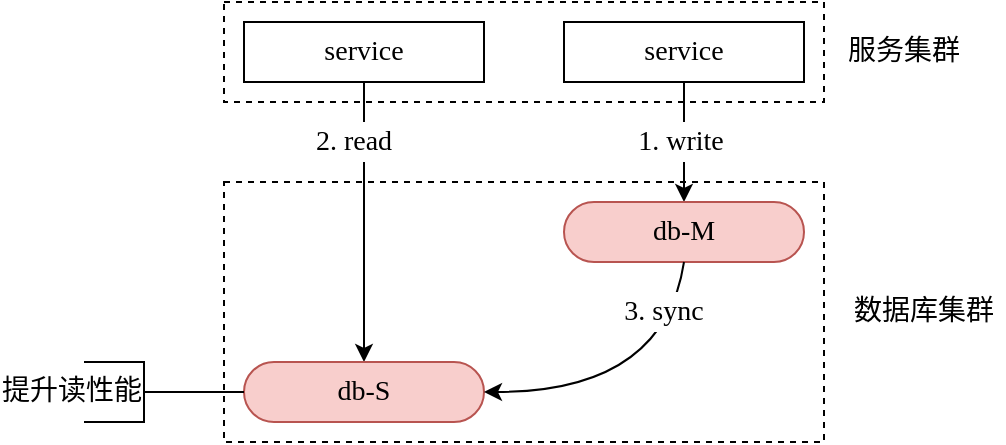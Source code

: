 <mxfile version="12.9.9" type="device" pages="8"><diagram id="0YYzyL1u7fvJB_mR0KGd" name="主从不一致"><mxGraphModel dx="1072" dy="792" grid="1" gridSize="10" guides="1" tooltips="1" connect="1" arrows="1" fold="1" page="1" pageScale="1" pageWidth="827" pageHeight="1169" math="0" shadow="0"><root><mxCell id="0"/><mxCell id="1" parent="0"/><mxCell id="XyxI7fq48euOlHaIN4je-6" value="" style="rounded=0;whiteSpace=wrap;html=1;fontSize=14;dashed=1;fontFamily=Verdana;" vertex="1" parent="1"><mxGeometry x="190" y="300" width="300" height="130" as="geometry"/></mxCell><mxCell id="XyxI7fq48euOlHaIN4je-5" value="" style="rounded=0;whiteSpace=wrap;html=1;fontSize=14;dashed=1;fontFamily=Verdana;" vertex="1" parent="1"><mxGeometry x="190" y="210" width="300" height="50" as="geometry"/></mxCell><mxCell id="XyxI7fq48euOlHaIN4je-8" style="edgeStyle=orthogonalEdgeStyle;rounded=0;orthogonalLoop=1;jettySize=auto;html=1;exitX=0.5;exitY=1;exitDx=0;exitDy=0;entryX=0.5;entryY=0;entryDx=0;entryDy=0;fontSize=14;fontFamily=Verdana;" edge="1" parent="1" source="XyxI7fq48euOlHaIN4je-1" target="XyxI7fq48euOlHaIN4je-3"><mxGeometry relative="1" as="geometry"/></mxCell><mxCell id="XyxI7fq48euOlHaIN4je-1" value="service" style="rounded=0;whiteSpace=wrap;html=1;fontSize=14;fontFamily=Verdana;" vertex="1" parent="1"><mxGeometry x="200" y="220" width="120" height="30" as="geometry"/></mxCell><mxCell id="XyxI7fq48euOlHaIN4je-7" style="edgeStyle=orthogonalEdgeStyle;rounded=0;orthogonalLoop=1;jettySize=auto;html=1;exitX=0.5;exitY=1;exitDx=0;exitDy=0;entryX=0.5;entryY=0;entryDx=0;entryDy=0;fontSize=14;fontFamily=Verdana;" edge="1" parent="1" source="XyxI7fq48euOlHaIN4je-2" target="XyxI7fq48euOlHaIN4je-4"><mxGeometry relative="1" as="geometry"/></mxCell><mxCell id="XyxI7fq48euOlHaIN4je-2" value="service" style="rounded=0;whiteSpace=wrap;html=1;fontSize=14;fontFamily=Verdana;" vertex="1" parent="1"><mxGeometry x="360" y="220" width="120" height="30" as="geometry"/></mxCell><mxCell id="XyxI7fq48euOlHaIN4je-3" value="db-S" style="rounded=1;whiteSpace=wrap;html=1;fontSize=14;arcSize=50;fontFamily=Verdana;fillColor=#f8cecc;strokeColor=#b85450;" vertex="1" parent="1"><mxGeometry x="200" y="390" width="120" height="30" as="geometry"/></mxCell><mxCell id="XyxI7fq48euOlHaIN4je-4" value="db-M" style="rounded=1;whiteSpace=wrap;html=1;fontSize=14;arcSize=50;fontFamily=Verdana;fillColor=#f8cecc;strokeColor=#b85450;" vertex="1" parent="1"><mxGeometry x="360" y="310" width="120" height="30" as="geometry"/></mxCell><mxCell id="XyxI7fq48euOlHaIN4je-11" value="" style="curved=1;endArrow=classic;html=1;fontSize=14;exitX=0.5;exitY=1;exitDx=0;exitDy=0;entryX=1;entryY=0.5;entryDx=0;entryDy=0;fontFamily=Verdana;" edge="1" parent="1" source="XyxI7fq48euOlHaIN4je-4" target="XyxI7fq48euOlHaIN4je-3"><mxGeometry width="50" height="50" relative="1" as="geometry"><mxPoint x="390" y="430" as="sourcePoint"/><mxPoint x="440" y="380" as="targetPoint"/><Array as="points"><mxPoint x="410" y="405"/></Array></mxGeometry></mxCell><mxCell id="XyxI7fq48euOlHaIN4je-12" value="1. write" style="text;html=1;strokeColor=none;fillColor=#ffffff;align=center;verticalAlign=middle;whiteSpace=wrap;rounded=0;dashed=1;fontSize=14;fontFamily=Verdana;" vertex="1" parent="1"><mxGeometry x="388" y="270" width="61" height="20" as="geometry"/></mxCell><mxCell id="XyxI7fq48euOlHaIN4je-14" value="2. read" style="text;html=1;strokeColor=none;fillColor=#ffffff;align=center;verticalAlign=middle;whiteSpace=wrap;rounded=0;dashed=1;fontSize=14;fontFamily=Verdana;" vertex="1" parent="1"><mxGeometry x="224" y="270" width="62" height="20" as="geometry"/></mxCell><mxCell id="XyxI7fq48euOlHaIN4je-16" value="3. sync" style="text;html=1;strokeColor=none;fillColor=#ffffff;align=center;verticalAlign=middle;whiteSpace=wrap;rounded=0;dashed=1;fontSize=14;fontFamily=Verdana;" vertex="1" parent="1"><mxGeometry x="380" y="355" width="60" height="20" as="geometry"/></mxCell><mxCell id="XyxI7fq48euOlHaIN4je-17" value="服务集群" style="text;html=1;strokeColor=none;fillColor=none;align=center;verticalAlign=middle;whiteSpace=wrap;rounded=0;dashed=1;fontFamily=Verdana;fontSize=14;" vertex="1" parent="1"><mxGeometry x="500" y="225" width="60" height="20" as="geometry"/></mxCell><mxCell id="XyxI7fq48euOlHaIN4je-18" value="数据库集群" style="text;html=1;strokeColor=none;fillColor=none;align=center;verticalAlign=middle;whiteSpace=wrap;rounded=0;dashed=1;fontFamily=Verdana;fontSize=14;" vertex="1" parent="1"><mxGeometry x="500" y="355" width="80" height="20" as="geometry"/></mxCell><mxCell id="XyxI7fq48euOlHaIN4je-19" value="提升读性能" style="strokeWidth=1;html=1;shape=mxgraph.flowchart.annotation_1;align=right;pointerEvents=1;fillColor=#ffffff;fontFamily=Verdana;fontSize=14;direction=west;" vertex="1" parent="1"><mxGeometry x="120" y="390" width="30" height="30" as="geometry"/></mxCell><mxCell id="XyxI7fq48euOlHaIN4je-20" value="" style="endArrow=none;html=1;fontFamily=Verdana;fontSize=14;exitX=0;exitY=0.5;exitDx=0;exitDy=0;exitPerimeter=0;entryX=0;entryY=0.5;entryDx=0;entryDy=0;" edge="1" parent="1" source="XyxI7fq48euOlHaIN4je-19" target="XyxI7fq48euOlHaIN4je-3"><mxGeometry width="50" height="50" relative="1" as="geometry"><mxPoint x="390" y="430" as="sourcePoint"/><mxPoint x="440" y="380" as="targetPoint"/></mxGeometry></mxCell></root></mxGraphModel></diagram><diagram id="EHzxbjYSnqCvM6cvkjEw" name="强制读主"><mxGraphModel dx="1072" dy="792" grid="1" gridSize="10" guides="1" tooltips="1" connect="1" arrows="1" fold="1" page="1" pageScale="1" pageWidth="827" pageHeight="1169" math="0" shadow="0"><root><mxCell id="YabGDzL_5Eb00XxXFw0o-0"/><mxCell id="YabGDzL_5Eb00XxXFw0o-1" parent="YabGDzL_5Eb00XxXFw0o-0"/><mxCell id="Fe2q0COwjW3-TBjDt2u8-0" value="" style="rounded=0;whiteSpace=wrap;html=1;fontSize=14;dashed=1;fontFamily=Verdana;" vertex="1" parent="YabGDzL_5Eb00XxXFw0o-1"><mxGeometry x="190" y="300" width="300" height="130" as="geometry"/></mxCell><mxCell id="Fe2q0COwjW3-TBjDt2u8-1" value="" style="rounded=0;whiteSpace=wrap;html=1;fontSize=14;dashed=1;fontFamily=Verdana;" vertex="1" parent="YabGDzL_5Eb00XxXFw0o-1"><mxGeometry x="190" y="210" width="300" height="50" as="geometry"/></mxCell><mxCell id="Fe2q0COwjW3-TBjDt2u8-2" style="edgeStyle=orthogonalEdgeStyle;rounded=0;orthogonalLoop=1;jettySize=auto;html=1;exitX=0.5;exitY=1;exitDx=0;exitDy=0;entryX=0.5;entryY=0;entryDx=0;entryDy=0;fontSize=14;fontFamily=Verdana;curved=1;" edge="1" parent="YabGDzL_5Eb00XxXFw0o-1" source="Fe2q0COwjW3-TBjDt2u8-3" target="Fe2q0COwjW3-TBjDt2u8-7"><mxGeometry relative="1" as="geometry"/></mxCell><mxCell id="Fe2q0COwjW3-TBjDt2u8-3" value="service" style="rounded=0;whiteSpace=wrap;html=1;fontSize=14;fontFamily=Verdana;" vertex="1" parent="YabGDzL_5Eb00XxXFw0o-1"><mxGeometry x="200" y="220" width="120" height="30" as="geometry"/></mxCell><mxCell id="Fe2q0COwjW3-TBjDt2u8-4" style="edgeStyle=orthogonalEdgeStyle;rounded=0;orthogonalLoop=1;jettySize=auto;html=1;exitX=0.5;exitY=1;exitDx=0;exitDy=0;entryX=0.5;entryY=0;entryDx=0;entryDy=0;fontSize=14;fontFamily=Verdana;" edge="1" parent="YabGDzL_5Eb00XxXFw0o-1" source="Fe2q0COwjW3-TBjDt2u8-5" target="Fe2q0COwjW3-TBjDt2u8-7"><mxGeometry relative="1" as="geometry"/></mxCell><mxCell id="Fe2q0COwjW3-TBjDt2u8-5" value="service" style="rounded=0;whiteSpace=wrap;html=1;fontSize=14;fontFamily=Verdana;" vertex="1" parent="YabGDzL_5Eb00XxXFw0o-1"><mxGeometry x="360" y="220" width="120" height="30" as="geometry"/></mxCell><mxCell id="Fe2q0COwjW3-TBjDt2u8-6" value="cache" style="rounded=1;whiteSpace=wrap;html=1;fontSize=14;arcSize=50;fontFamily=Verdana;fillColor=#1ba1e2;strokeColor=#006EAF;fontColor=#000000;" vertex="1" parent="YabGDzL_5Eb00XxXFw0o-1"><mxGeometry x="200" y="390" width="120" height="30" as="geometry"/></mxCell><mxCell id="Fe2q0COwjW3-TBjDt2u8-7" value="db-M" style="rounded=1;whiteSpace=wrap;html=1;fontSize=14;arcSize=50;fontFamily=Verdana;fillColor=#f8cecc;strokeColor=#b85450;" vertex="1" parent="YabGDzL_5Eb00XxXFw0o-1"><mxGeometry x="360" y="310" width="120" height="30" as="geometry"/></mxCell><mxCell id="Fe2q0COwjW3-TBjDt2u8-9" value="w" style="text;html=1;strokeColor=none;fillColor=#ffffff;align=center;verticalAlign=middle;whiteSpace=wrap;rounded=0;dashed=1;fontSize=14;fontFamily=Verdana;" vertex="1" parent="YabGDzL_5Eb00XxXFw0o-1"><mxGeometry x="416" y="270" width="10" height="20" as="geometry"/></mxCell><mxCell id="Fe2q0COwjW3-TBjDt2u8-10" value="r" style="text;html=1;strokeColor=none;fillColor=#ffffff;align=center;verticalAlign=middle;whiteSpace=wrap;rounded=0;dashed=1;fontSize=14;fontFamily=Verdana;" vertex="1" parent="YabGDzL_5Eb00XxXFw0o-1"><mxGeometry x="306" y="270" width="10" height="20" as="geometry"/></mxCell><mxCell id="Fe2q0COwjW3-TBjDt2u8-12" value="服务集群" style="text;html=1;strokeColor=none;fillColor=none;align=center;verticalAlign=middle;whiteSpace=wrap;rounded=0;dashed=1;fontFamily=Verdana;fontSize=14;" vertex="1" parent="YabGDzL_5Eb00XxXFw0o-1"><mxGeometry x="500" y="225" width="60" height="20" as="geometry"/></mxCell><mxCell id="Fe2q0COwjW3-TBjDt2u8-13" value="高可用主库" style="text;html=1;strokeColor=none;fillColor=none;align=center;verticalAlign=middle;whiteSpace=wrap;rounded=0;dashed=1;fontFamily=Verdana;fontSize=14;" vertex="1" parent="YabGDzL_5Eb00XxXFw0o-1"><mxGeometry x="500" y="315" width="80" height="20" as="geometry"/></mxCell><mxCell id="Fe2q0COwjW3-TBjDt2u8-14" value="提升读性能" style="strokeWidth=1;html=1;shape=mxgraph.flowchart.annotation_1;align=right;pointerEvents=1;fillColor=#ffffff;fontFamily=Verdana;fontSize=14;direction=west;" vertex="1" parent="YabGDzL_5Eb00XxXFw0o-1"><mxGeometry x="120" y="390" width="30" height="30" as="geometry"/></mxCell><mxCell id="Fe2q0COwjW3-TBjDt2u8-15" value="" style="endArrow=none;html=1;fontFamily=Verdana;fontSize=14;exitX=0;exitY=0.5;exitDx=0;exitDy=0;exitPerimeter=0;entryX=0;entryY=0.5;entryDx=0;entryDy=0;" edge="1" parent="YabGDzL_5Eb00XxXFw0o-1" source="Fe2q0COwjW3-TBjDt2u8-14" target="Fe2q0COwjW3-TBjDt2u8-6"><mxGeometry width="50" height="50" relative="1" as="geometry"><mxPoint x="390" y="430" as="sourcePoint"/><mxPoint x="440" y="380" as="targetPoint"/></mxGeometry></mxCell></root></mxGraphModel></diagram><diagram id="Q0uJPi-BP82E3F_ofkXc" name="选择性读主（写操作过程）"><mxGraphModel dx="1072" dy="792" grid="1" gridSize="10" guides="1" tooltips="1" connect="1" arrows="1" fold="1" page="1" pageScale="1" pageWidth="827" pageHeight="1169" math="0" shadow="0"><root><mxCell id="WCojrxKRFRZNaXkySXb9-0"/><mxCell id="WCojrxKRFRZNaXkySXb9-1" parent="WCojrxKRFRZNaXkySXb9-0"/><mxCell id="zNiO9FzewtALBxw1nx8k-0" value="" style="rounded=0;whiteSpace=wrap;html=1;fontSize=14;dashed=1;fontFamily=Verdana;" vertex="1" parent="WCojrxKRFRZNaXkySXb9-1"><mxGeometry x="190" y="300" width="300" height="130" as="geometry"/></mxCell><mxCell id="zNiO9FzewtALBxw1nx8k-1" value="" style="rounded=0;whiteSpace=wrap;html=1;fontSize=14;dashed=1;fontFamily=Verdana;" vertex="1" parent="WCojrxKRFRZNaXkySXb9-1"><mxGeometry x="190" y="210" width="300" height="50" as="geometry"/></mxCell><mxCell id="zNiO9FzewtALBxw1nx8k-3" value="service" style="rounded=0;whiteSpace=wrap;html=1;fontSize=14;fontFamily=Verdana;" vertex="1" parent="WCojrxKRFRZNaXkySXb9-1"><mxGeometry x="200" y="220" width="120" height="30" as="geometry"/></mxCell><mxCell id="zNiO9FzewtALBxw1nx8k-4" style="edgeStyle=orthogonalEdgeStyle;rounded=0;orthogonalLoop=1;jettySize=auto;html=1;exitX=0.5;exitY=1;exitDx=0;exitDy=0;entryX=0.5;entryY=0;entryDx=0;entryDy=0;fontSize=14;fontFamily=Verdana;" edge="1" parent="WCojrxKRFRZNaXkySXb9-1" source="zNiO9FzewtALBxw1nx8k-5" target="zNiO9FzewtALBxw1nx8k-7"><mxGeometry relative="1" as="geometry"/></mxCell><mxCell id="aIK9pjOEL9M3aZL5iSm1-1" style="edgeStyle=orthogonalEdgeStyle;curved=1;rounded=0;orthogonalLoop=1;jettySize=auto;html=1;exitX=1;exitY=0.5;exitDx=0;exitDy=0;fontFamily=Verdana;fontSize=14;fontColor=#000000;" edge="1" parent="WCojrxKRFRZNaXkySXb9-1" source="zNiO9FzewtALBxw1nx8k-5" target="aIK9pjOEL9M3aZL5iSm1-0"><mxGeometry relative="1" as="geometry"/></mxCell><mxCell id="zNiO9FzewtALBxw1nx8k-5" value="service" style="rounded=0;whiteSpace=wrap;html=1;fontSize=14;fontFamily=Verdana;" vertex="1" parent="WCojrxKRFRZNaXkySXb9-1"><mxGeometry x="360" y="220" width="120" height="30" as="geometry"/></mxCell><mxCell id="zNiO9FzewtALBxw1nx8k-6" value="db-S" style="rounded=1;whiteSpace=wrap;html=1;fontSize=14;arcSize=50;fontFamily=Verdana;fillColor=#f8cecc;strokeColor=#b85450;" vertex="1" parent="WCojrxKRFRZNaXkySXb9-1"><mxGeometry x="200" y="390" width="120" height="30" as="geometry"/></mxCell><mxCell id="zNiO9FzewtALBxw1nx8k-7" value="db-M" style="rounded=1;whiteSpace=wrap;html=1;fontSize=14;arcSize=50;fontFamily=Verdana;fillColor=#f8cecc;strokeColor=#b85450;" vertex="1" parent="WCojrxKRFRZNaXkySXb9-1"><mxGeometry x="360" y="310" width="120" height="30" as="geometry"/></mxCell><mxCell id="zNiO9FzewtALBxw1nx8k-8" value="" style="curved=1;endArrow=classic;html=1;fontSize=14;exitX=0.5;exitY=1;exitDx=0;exitDy=0;entryX=1;entryY=0.5;entryDx=0;entryDy=0;fontFamily=Verdana;" edge="1" parent="WCojrxKRFRZNaXkySXb9-1" source="zNiO9FzewtALBxw1nx8k-7" target="zNiO9FzewtALBxw1nx8k-6"><mxGeometry width="50" height="50" relative="1" as="geometry"><mxPoint x="390" y="430" as="sourcePoint"/><mxPoint x="440" y="380" as="targetPoint"/><Array as="points"><mxPoint x="410" y="405"/></Array></mxGeometry></mxCell><mxCell id="zNiO9FzewtALBxw1nx8k-9" value="1. write" style="text;html=1;strokeColor=none;fillColor=#ffffff;align=center;verticalAlign=middle;whiteSpace=wrap;rounded=0;dashed=1;fontSize=14;fontFamily=Verdana;" vertex="1" parent="WCojrxKRFRZNaXkySXb9-1"><mxGeometry x="388" y="270" width="61" height="20" as="geometry"/></mxCell><mxCell id="zNiO9FzewtALBxw1nx8k-11" value="sync" style="text;html=1;strokeColor=none;fillColor=#ffffff;align=center;verticalAlign=middle;whiteSpace=wrap;rounded=0;dashed=1;fontSize=14;fontFamily=Verdana;" vertex="1" parent="WCojrxKRFRZNaXkySXb9-1"><mxGeometry x="380" y="355" width="60" height="20" as="geometry"/></mxCell><mxCell id="zNiO9FzewtALBxw1nx8k-12" value="服务集群" style="text;html=1;strokeColor=none;fillColor=none;align=center;verticalAlign=middle;whiteSpace=wrap;rounded=0;dashed=1;fontFamily=Verdana;fontSize=14;" vertex="1" parent="WCojrxKRFRZNaXkySXb9-1"><mxGeometry x="310" y="180" width="60" height="20" as="geometry"/></mxCell><mxCell id="zNiO9FzewtALBxw1nx8k-13" value="数据库集群" style="text;html=1;strokeColor=none;fillColor=none;align=center;verticalAlign=middle;whiteSpace=wrap;rounded=0;dashed=1;fontFamily=Verdana;fontSize=14;" vertex="1" parent="WCojrxKRFRZNaXkySXb9-1"><mxGeometry x="300" y="440" width="80" height="20" as="geometry"/></mxCell><mxCell id="zNiO9FzewtALBxw1nx8k-14" value="提升读性能" style="strokeWidth=1;html=1;shape=mxgraph.flowchart.annotation_1;align=right;pointerEvents=1;fillColor=#ffffff;fontFamily=Verdana;fontSize=14;direction=west;" vertex="1" parent="WCojrxKRFRZNaXkySXb9-1"><mxGeometry x="120" y="390" width="30" height="30" as="geometry"/></mxCell><mxCell id="zNiO9FzewtALBxw1nx8k-15" value="" style="endArrow=none;html=1;fontFamily=Verdana;fontSize=14;exitX=0;exitY=0.5;exitDx=0;exitDy=0;exitPerimeter=0;entryX=0;entryY=0.5;entryDx=0;entryDy=0;" edge="1" parent="WCojrxKRFRZNaXkySXb9-1" source="zNiO9FzewtALBxw1nx8k-14" target="zNiO9FzewtALBxw1nx8k-6"><mxGeometry width="50" height="50" relative="1" as="geometry"><mxPoint x="390" y="430" as="sourcePoint"/><mxPoint x="440" y="380" as="targetPoint"/></mxGeometry></mxCell><mxCell id="aIK9pjOEL9M3aZL5iSm1-0" value="cache" style="rounded=1;whiteSpace=wrap;html=1;fontSize=14;arcSize=50;fontFamily=Verdana;fillColor=#1ba1e2;strokeColor=#006EAF;fontColor=#000000;" vertex="1" parent="WCojrxKRFRZNaXkySXb9-1"><mxGeometry x="600" y="220" width="120" height="30" as="geometry"/></mxCell><mxCell id="aIK9pjOEL9M3aZL5iSm1-2" value="2. set key" style="text;html=1;strokeColor=none;fillColor=#ffffff;align=center;verticalAlign=middle;whiteSpace=wrap;rounded=0;dashed=1;fontSize=14;fontFamily=Verdana;" vertex="1" parent="WCojrxKRFRZNaXkySXb9-1"><mxGeometry x="497" y="223" width="81" height="20" as="geometry"/></mxCell></root></mxGraphModel></diagram><diagram id="TG0P3tpbNKILTslKBDwP" name="选择性读主（读操作过程）"><mxGraphModel dx="1072" dy="792" grid="1" gridSize="10" guides="1" tooltips="1" connect="1" arrows="1" fold="1" page="1" pageScale="1" pageWidth="827" pageHeight="1169" math="0" shadow="0"><root><mxCell id="dudSvvtydZn5vZu8SBD0-0"/><mxCell id="dudSvvtydZn5vZu8SBD0-1" parent="dudSvvtydZn5vZu8SBD0-0"/><mxCell id="dChe9MbfyWdwVtaOrc_0-0" value="" style="rounded=0;whiteSpace=wrap;html=1;fontSize=14;dashed=1;fontFamily=Verdana;" vertex="1" parent="dudSvvtydZn5vZu8SBD0-1"><mxGeometry x="190" y="300" width="300" height="130" as="geometry"/></mxCell><mxCell id="dChe9MbfyWdwVtaOrc_0-1" value="" style="rounded=0;whiteSpace=wrap;html=1;fontSize=14;dashed=1;fontFamily=Verdana;" vertex="1" parent="dudSvvtydZn5vZu8SBD0-1"><mxGeometry x="190" y="210" width="300" height="50" as="geometry"/></mxCell><mxCell id="dChe9MbfyWdwVtaOrc_0-2" style="edgeStyle=orthogonalEdgeStyle;rounded=0;orthogonalLoop=1;jettySize=auto;html=1;exitX=0.5;exitY=1;exitDx=0;exitDy=0;entryX=0.5;entryY=0;entryDx=0;entryDy=0;fontSize=14;fontFamily=Verdana;curved=1;" edge="1" parent="dudSvvtydZn5vZu8SBD0-1" source="dChe9MbfyWdwVtaOrc_0-3" target="dChe9MbfyWdwVtaOrc_0-7"><mxGeometry relative="1" as="geometry"/></mxCell><mxCell id="m3aFK4nTMnHTQqGbDXeC-0" style="edgeStyle=orthogonalEdgeStyle;curved=1;rounded=0;orthogonalLoop=1;jettySize=auto;html=1;exitX=0.5;exitY=1;exitDx=0;exitDy=0;entryX=0.5;entryY=0;entryDx=0;entryDy=0;fontFamily=Verdana;fontSize=14;fontColor=#000000;" edge="1" parent="dudSvvtydZn5vZu8SBD0-1" source="dChe9MbfyWdwVtaOrc_0-3" target="dChe9MbfyWdwVtaOrc_0-6"><mxGeometry relative="1" as="geometry"/></mxCell><mxCell id="dChe9MbfyWdwVtaOrc_0-3" value="service" style="rounded=0;whiteSpace=wrap;html=1;fontSize=14;fontFamily=Verdana;" vertex="1" parent="dudSvvtydZn5vZu8SBD0-1"><mxGeometry x="200" y="220" width="120" height="30" as="geometry"/></mxCell><mxCell id="cR__3trgRHc1vl-irchy-2" style="edgeStyle=orthogonalEdgeStyle;curved=1;rounded=0;orthogonalLoop=1;jettySize=auto;html=1;exitX=1;exitY=0.5;exitDx=0;exitDy=0;entryX=0;entryY=0.5;entryDx=0;entryDy=0;fontFamily=Verdana;fontSize=14;fontColor=#000000;" edge="1" parent="dudSvvtydZn5vZu8SBD0-1" source="dChe9MbfyWdwVtaOrc_0-5" target="cR__3trgRHc1vl-irchy-0"><mxGeometry relative="1" as="geometry"/></mxCell><mxCell id="dChe9MbfyWdwVtaOrc_0-5" value="service" style="rounded=0;whiteSpace=wrap;html=1;fontSize=14;fontFamily=Verdana;" vertex="1" parent="dudSvvtydZn5vZu8SBD0-1"><mxGeometry x="360" y="220" width="120" height="30" as="geometry"/></mxCell><mxCell id="dChe9MbfyWdwVtaOrc_0-6" value="db-S" style="rounded=1;whiteSpace=wrap;html=1;fontSize=14;arcSize=50;fontFamily=Verdana;fillColor=#f8cecc;strokeColor=#b85450;" vertex="1" parent="dudSvvtydZn5vZu8SBD0-1"><mxGeometry x="200" y="390" width="120" height="30" as="geometry"/></mxCell><mxCell id="dChe9MbfyWdwVtaOrc_0-7" value="db-M" style="rounded=1;whiteSpace=wrap;html=1;fontSize=14;arcSize=50;fontFamily=Verdana;fillColor=#f8cecc;strokeColor=#b85450;" vertex="1" parent="dudSvvtydZn5vZu8SBD0-1"><mxGeometry x="360" y="310" width="120" height="30" as="geometry"/></mxCell><mxCell id="dChe9MbfyWdwVtaOrc_0-9" value="2. r？" style="text;html=1;strokeColor=none;fillColor=#ffffff;align=center;verticalAlign=middle;whiteSpace=wrap;rounded=0;dashed=1;fontSize=14;fontFamily=Verdana;" vertex="1" parent="dudSvvtydZn5vZu8SBD0-1"><mxGeometry x="306" y="270" width="44" height="20" as="geometry"/></mxCell><mxCell id="dChe9MbfyWdwVtaOrc_0-10" value="服务集群" style="text;html=1;strokeColor=none;fillColor=none;align=center;verticalAlign=middle;whiteSpace=wrap;rounded=0;dashed=1;fontFamily=Verdana;fontSize=14;" vertex="1" parent="dudSvvtydZn5vZu8SBD0-1"><mxGeometry x="310" y="180" width="60" height="20" as="geometry"/></mxCell><mxCell id="dChe9MbfyWdwVtaOrc_0-11" value="数据库集群" style="text;html=1;strokeColor=none;fillColor=none;align=center;verticalAlign=middle;whiteSpace=wrap;rounded=0;dashed=1;fontFamily=Verdana;fontSize=14;" vertex="1" parent="dudSvvtydZn5vZu8SBD0-1"><mxGeometry x="300" y="440" width="80" height="20" as="geometry"/></mxCell><mxCell id="dChe9MbfyWdwVtaOrc_0-12" value="提升读性能" style="strokeWidth=1;html=1;shape=mxgraph.flowchart.annotation_1;align=right;pointerEvents=1;fillColor=#ffffff;fontFamily=Verdana;fontSize=14;direction=west;" vertex="1" parent="dudSvvtydZn5vZu8SBD0-1"><mxGeometry x="120" y="390" width="30" height="30" as="geometry"/></mxCell><mxCell id="dChe9MbfyWdwVtaOrc_0-13" value="" style="endArrow=none;html=1;fontFamily=Verdana;fontSize=14;exitX=0;exitY=0.5;exitDx=0;exitDy=0;exitPerimeter=0;entryX=0;entryY=0.5;entryDx=0;entryDy=0;" edge="1" parent="dudSvvtydZn5vZu8SBD0-1" source="dChe9MbfyWdwVtaOrc_0-12" target="dChe9MbfyWdwVtaOrc_0-6"><mxGeometry width="50" height="50" relative="1" as="geometry"><mxPoint x="390" y="430" as="sourcePoint"/><mxPoint x="440" y="380" as="targetPoint"/></mxGeometry></mxCell><mxCell id="cR__3trgRHc1vl-irchy-0" value="cache" style="rounded=1;whiteSpace=wrap;html=1;fontSize=14;arcSize=50;fontFamily=Verdana;fillColor=#1ba1e2;strokeColor=#006EAF;fontColor=#000000;" vertex="1" parent="dudSvvtydZn5vZu8SBD0-1"><mxGeometry x="600" y="220" width="120" height="30" as="geometry"/></mxCell><mxCell id="cR__3trgRHc1vl-irchy-1" value="1. get key" style="text;html=1;strokeColor=none;fillColor=#ffffff;align=center;verticalAlign=middle;whiteSpace=wrap;rounded=0;dashed=1;fontSize=14;fontFamily=Verdana;" vertex="1" parent="dudSvvtydZn5vZu8SBD0-1"><mxGeometry x="497" y="223" width="81" height="20" as="geometry"/></mxCell><mxCell id="LMYYxhI-bKznJuXgYdP0-0" value="2. r？" style="text;html=1;strokeColor=none;fillColor=#ffffff;align=center;verticalAlign=middle;whiteSpace=wrap;rounded=0;dashed=1;fontSize=14;fontFamily=Verdana;" vertex="1" parent="dudSvvtydZn5vZu8SBD0-1"><mxGeometry x="238" y="320" width="44" height="20" as="geometry"/></mxCell></root></mxGraphModel></diagram><diagram id="haeRHO-KQZVLb6vGhxul" name="主主不一致"><mxGraphModel dx="1072" dy="792" grid="1" gridSize="10" guides="1" tooltips="1" connect="1" arrows="1" fold="1" page="1" pageScale="1" pageWidth="827" pageHeight="1169" math="0" shadow="0"><root><mxCell id="3Evmmnfkw2ZBXv7kW_Nz-0"/><mxCell id="3Evmmnfkw2ZBXv7kW_Nz-1" parent="3Evmmnfkw2ZBXv7kW_Nz-0"/><mxCell id="3Evmmnfkw2ZBXv7kW_Nz-4" style="edgeStyle=orthogonalEdgeStyle;rounded=0;orthogonalLoop=1;jettySize=auto;html=1;exitX=1;exitY=0.5;exitDx=0;exitDy=0;entryX=0;entryY=0.5;entryDx=0;entryDy=0;fontFamily=Verdana;fontSize=14;fontColor=#000000;" edge="1" parent="3Evmmnfkw2ZBXv7kW_Nz-1"><mxGeometry relative="1" as="geometry"><mxPoint x="290" y="307" as="sourcePoint"/><mxPoint x="420" y="307" as="targetPoint"/></mxGeometry></mxCell><mxCell id="3Evmmnfkw2ZBXv7kW_Nz-2" value="Mysql-M" style="rounded=0;whiteSpace=wrap;html=1;strokeWidth=1;fillColor=#ffffff;fontFamily=Verdana;fontSize=14;fontColor=#000000;align=center;" vertex="1" parent="3Evmmnfkw2ZBXv7kW_Nz-1"><mxGeometry x="170" y="300" width="120" height="30" as="geometry"/></mxCell><mxCell id="3Evmmnfkw2ZBXv7kW_Nz-5" style="edgeStyle=orthogonalEdgeStyle;rounded=0;orthogonalLoop=1;jettySize=auto;html=1;exitX=0;exitY=0.5;exitDx=0;exitDy=0;entryX=1;entryY=0.5;entryDx=0;entryDy=0;fontFamily=Verdana;fontSize=14;fontColor=#000000;" edge="1" parent="3Evmmnfkw2ZBXv7kW_Nz-1"><mxGeometry relative="1" as="geometry"><mxPoint x="420" y="324" as="sourcePoint"/><mxPoint x="290" y="324" as="targetPoint"/></mxGeometry></mxCell><mxCell id="3Evmmnfkw2ZBXv7kW_Nz-3" value="Mysql-M" style="rounded=0;whiteSpace=wrap;html=1;strokeWidth=1;fillColor=#ffffff;fontFamily=Verdana;fontSize=14;fontColor=#000000;align=center;" vertex="1" parent="3Evmmnfkw2ZBXv7kW_Nz-1"><mxGeometry x="420" y="300" width="120" height="30" as="geometry"/></mxCell><mxCell id="3Evmmnfkw2ZBXv7kW_Nz-6" value="" style="endArrow=classic;html=1;fontFamily=Verdana;fontSize=14;fontColor=#000000;entryX=0.5;entryY=0;entryDx=0;entryDy=0;" edge="1" parent="3Evmmnfkw2ZBXv7kW_Nz-1" target="3Evmmnfkw2ZBXv7kW_Nz-2"><mxGeometry width="50" height="50" relative="1" as="geometry"><mxPoint x="230" y="250" as="sourcePoint"/><mxPoint x="440" y="380" as="targetPoint"/></mxGeometry></mxCell><mxCell id="3Evmmnfkw2ZBXv7kW_Nz-8" value="" style="endArrow=classic;html=1;fontFamily=Verdana;fontSize=14;fontColor=#000000;entryX=0.5;entryY=0;entryDx=0;entryDy=0;" edge="1" parent="3Evmmnfkw2ZBXv7kW_Nz-1" target="3Evmmnfkw2ZBXv7kW_Nz-3"><mxGeometry width="50" height="50" relative="1" as="geometry"><mxPoint x="480" y="250" as="sourcePoint"/><mxPoint x="440" y="380" as="targetPoint"/></mxGeometry></mxCell><mxCell id="3Evmmnfkw2ZBXv7kW_Nz-9" value="insert" style="text;html=1;strokeColor=none;fillColor=none;align=center;verticalAlign=middle;whiteSpace=wrap;rounded=0;fontFamily=Verdana;fontSize=14;fontColor=#000000;" vertex="1" parent="3Evmmnfkw2ZBXv7kW_Nz-1"><mxGeometry x="240" y="270" width="40" height="20" as="geometry"/></mxCell><mxCell id="3Evmmnfkw2ZBXv7kW_Nz-10" value="insert" style="text;html=1;strokeColor=none;fillColor=none;align=center;verticalAlign=middle;whiteSpace=wrap;rounded=0;fontFamily=Verdana;fontSize=14;fontColor=#000000;" vertex="1" parent="3Evmmnfkw2ZBXv7kW_Nz-1"><mxGeometry x="490" y="270" width="40" height="20" as="geometry"/></mxCell><mxCell id="3Evmmnfkw2ZBXv7kW_Nz-11" value="1&lt;br&gt;2&lt;br&gt;3&lt;br&gt;4" style="text;html=1;strokeColor=none;fillColor=none;align=center;verticalAlign=middle;whiteSpace=wrap;rounded=0;fontFamily=Verdana;fontSize=14;fontColor=#000000;" vertex="1" parent="3Evmmnfkw2ZBXv7kW_Nz-1"><mxGeometry x="210" y="340" width="40" height="60" as="geometry"/></mxCell><mxCell id="3Evmmnfkw2ZBXv7kW_Nz-12" value="1&lt;br&gt;2&lt;br&gt;3&lt;br&gt;&amp;nbsp; &amp;nbsp; &amp;nbsp; &amp;nbsp; &amp;nbsp; &amp;nbsp; 4" style="text;html=1;strokeColor=none;fillColor=none;align=center;verticalAlign=middle;whiteSpace=wrap;rounded=0;fontFamily=Verdana;fontSize=14;fontColor=#000000;" vertex="1" parent="3Evmmnfkw2ZBXv7kW_Nz-1"><mxGeometry x="445" y="340" width="70" height="60" as="geometry"/></mxCell><mxCell id="3Evmmnfkw2ZBXv7kW_Nz-13" value="4" style="text;html=1;strokeColor=none;fillColor=none;align=center;verticalAlign=middle;whiteSpace=wrap;rounded=0;fontFamily=Verdana;fontSize=14;fontColor=#000000;" vertex="1" parent="3Evmmnfkw2ZBXv7kW_Nz-1"><mxGeometry x="340" y="280" width="40" height="20" as="geometry"/></mxCell><mxCell id="3Evmmnfkw2ZBXv7kW_Nz-14" value="4" style="text;html=1;strokeColor=none;fillColor=none;align=center;verticalAlign=middle;whiteSpace=wrap;rounded=0;fontFamily=Verdana;fontSize=14;fontColor=#000000;" vertex="1" parent="3Evmmnfkw2ZBXv7kW_Nz-1"><mxGeometry x="340" y="330" width="40" height="20" as="geometry"/></mxCell></root></mxGraphModel></diagram><diagram id="z8JP4OhpQoU2Cx8N_ykK" name="数据库层面解决，不同初始值，相同递增步长"><mxGraphModel dx="1072" dy="792" grid="1" gridSize="10" guides="1" tooltips="1" connect="1" arrows="1" fold="1" page="1" pageScale="1" pageWidth="827" pageHeight="1169" math="0" shadow="0"><root><mxCell id="7milzfhBNe--japkBo0m-0"/><mxCell id="7milzfhBNe--japkBo0m-1" parent="7milzfhBNe--japkBo0m-0"/><mxCell id="aB1Q5dELcAcDrimKcgdY-0" style="edgeStyle=orthogonalEdgeStyle;rounded=0;orthogonalLoop=1;jettySize=auto;html=1;exitX=1;exitY=0.5;exitDx=0;exitDy=0;entryX=0;entryY=0.5;entryDx=0;entryDy=0;fontFamily=Verdana;fontSize=14;fontColor=#000000;" edge="1" parent="7milzfhBNe--japkBo0m-1"><mxGeometry relative="1" as="geometry"><mxPoint x="120" y="307" as="sourcePoint"/><mxPoint x="250" y="307" as="targetPoint"/></mxGeometry></mxCell><mxCell id="aB1Q5dELcAcDrimKcgdY-1" value="Mysql-M" style="rounded=0;whiteSpace=wrap;html=1;strokeWidth=1;fillColor=#ffffff;fontFamily=Verdana;fontSize=14;fontColor=#000000;align=center;" vertex="1" parent="7milzfhBNe--japkBo0m-1"><mxGeometry y="300" width="120" height="30" as="geometry"/></mxCell><mxCell id="aB1Q5dELcAcDrimKcgdY-2" style="edgeStyle=orthogonalEdgeStyle;rounded=0;orthogonalLoop=1;jettySize=auto;html=1;exitX=0;exitY=0.5;exitDx=0;exitDy=0;entryX=1;entryY=0.5;entryDx=0;entryDy=0;fontFamily=Verdana;fontSize=14;fontColor=#000000;" edge="1" parent="7milzfhBNe--japkBo0m-1"><mxGeometry relative="1" as="geometry"><mxPoint x="250" y="324" as="sourcePoint"/><mxPoint x="120" y="324" as="targetPoint"/></mxGeometry></mxCell><mxCell id="aB1Q5dELcAcDrimKcgdY-3" value="Mysql-M" style="rounded=0;whiteSpace=wrap;html=1;strokeWidth=1;fillColor=#ffffff;fontFamily=Verdana;fontSize=14;fontColor=#000000;align=center;" vertex="1" parent="7milzfhBNe--japkBo0m-1"><mxGeometry x="250" y="300" width="120" height="30" as="geometry"/></mxCell><mxCell id="aB1Q5dELcAcDrimKcgdY-4" value="" style="endArrow=classic;html=1;fontFamily=Verdana;fontSize=14;fontColor=#000000;entryX=0.5;entryY=0;entryDx=0;entryDy=0;" edge="1" parent="7milzfhBNe--japkBo0m-1" target="aB1Q5dELcAcDrimKcgdY-1"><mxGeometry width="50" height="50" relative="1" as="geometry"><mxPoint x="60" y="250" as="sourcePoint"/><mxPoint x="270" y="380" as="targetPoint"/></mxGeometry></mxCell><mxCell id="aB1Q5dELcAcDrimKcgdY-5" value="" style="endArrow=classic;html=1;fontFamily=Verdana;fontSize=14;fontColor=#000000;entryX=0.5;entryY=0;entryDx=0;entryDy=0;" edge="1" parent="7milzfhBNe--japkBo0m-1" target="aB1Q5dELcAcDrimKcgdY-3"><mxGeometry width="50" height="50" relative="1" as="geometry"><mxPoint x="310" y="250" as="sourcePoint"/><mxPoint x="270" y="380" as="targetPoint"/></mxGeometry></mxCell><mxCell id="aB1Q5dELcAcDrimKcgdY-6" value="insert" style="text;html=1;strokeColor=none;fillColor=none;align=center;verticalAlign=middle;whiteSpace=wrap;rounded=0;fontFamily=Verdana;fontSize=14;fontColor=#000000;" vertex="1" parent="7milzfhBNe--japkBo0m-1"><mxGeometry x="70" y="270" width="40" height="20" as="geometry"/></mxCell><mxCell id="aB1Q5dELcAcDrimKcgdY-7" value="insert" style="text;html=1;strokeColor=none;fillColor=none;align=center;verticalAlign=middle;whiteSpace=wrap;rounded=0;fontFamily=Verdana;fontSize=14;fontColor=#000000;" vertex="1" parent="7milzfhBNe--japkBo0m-1"><mxGeometry x="320" y="270" width="40" height="20" as="geometry"/></mxCell><mxCell id="aB1Q5dELcAcDrimKcgdY-8" value="1&lt;br&gt;3&lt;br&gt;5&lt;br&gt;7" style="text;html=1;strokeColor=none;fillColor=none;align=center;verticalAlign=middle;whiteSpace=wrap;rounded=0;fontFamily=Verdana;fontSize=14;fontColor=#000000;" vertex="1" parent="7milzfhBNe--japkBo0m-1"><mxGeometry x="40" y="340" width="40" height="60" as="geometry"/></mxCell><mxCell id="aB1Q5dELcAcDrimKcgdY-9" value="2&lt;br&gt;4&lt;br&gt;6&lt;br&gt;&amp;nbsp; &amp;nbsp; &amp;nbsp; &amp;nbsp; &amp;nbsp; &amp;nbsp; 8" style="text;html=1;strokeColor=none;fillColor=none;align=center;verticalAlign=middle;whiteSpace=wrap;rounded=0;fontFamily=Verdana;fontSize=14;fontColor=#000000;" vertex="1" parent="7milzfhBNe--japkBo0m-1"><mxGeometry x="275" y="340" width="70" height="60" as="geometry"/></mxCell><mxCell id="aB1Q5dELcAcDrimKcgdY-10" value="7" style="text;html=1;strokeColor=none;fillColor=none;align=center;verticalAlign=middle;whiteSpace=wrap;rounded=0;fontFamily=Verdana;fontSize=14;fontColor=#000000;" vertex="1" parent="7milzfhBNe--japkBo0m-1"><mxGeometry x="170" y="280" width="40" height="20" as="geometry"/></mxCell><mxCell id="aB1Q5dELcAcDrimKcgdY-11" value="8" style="text;html=1;strokeColor=none;fillColor=none;align=center;verticalAlign=middle;whiteSpace=wrap;rounded=0;fontFamily=Verdana;fontSize=14;fontColor=#000000;" vertex="1" parent="7milzfhBNe--japkBo0m-1"><mxGeometry x="170" y="330" width="40" height="20" as="geometry"/></mxCell><mxCell id="aB1Q5dELcAcDrimKcgdY-24" style="edgeStyle=orthogonalEdgeStyle;rounded=0;orthogonalLoop=1;jettySize=auto;html=1;exitX=1;exitY=0.5;exitDx=0;exitDy=0;entryX=0;entryY=0.5;entryDx=0;entryDy=0;fontFamily=Verdana;fontSize=14;fontColor=#000000;" edge="1" parent="7milzfhBNe--japkBo0m-1"><mxGeometry relative="1" as="geometry"><mxPoint x="577" y="307" as="sourcePoint"/><mxPoint x="707" y="307" as="targetPoint"/></mxGeometry></mxCell><mxCell id="aB1Q5dELcAcDrimKcgdY-25" value="Mysql-M" style="rounded=0;whiteSpace=wrap;html=1;strokeWidth=1;fillColor=#ffffff;fontFamily=Verdana;fontSize=14;fontColor=#000000;align=center;" vertex="1" parent="7milzfhBNe--japkBo0m-1"><mxGeometry x="457" y="300" width="120" height="30" as="geometry"/></mxCell><mxCell id="aB1Q5dELcAcDrimKcgdY-26" style="edgeStyle=orthogonalEdgeStyle;rounded=0;orthogonalLoop=1;jettySize=auto;html=1;exitX=0;exitY=0.5;exitDx=0;exitDy=0;entryX=1;entryY=0.5;entryDx=0;entryDy=0;fontFamily=Verdana;fontSize=14;fontColor=#000000;" edge="1" parent="7milzfhBNe--japkBo0m-1"><mxGeometry relative="1" as="geometry"><mxPoint x="707" y="324" as="sourcePoint"/><mxPoint x="577" y="324" as="targetPoint"/></mxGeometry></mxCell><mxCell id="aB1Q5dELcAcDrimKcgdY-27" value="Mysql-M" style="rounded=0;whiteSpace=wrap;html=1;strokeWidth=1;fillColor=#ffffff;fontFamily=Verdana;fontSize=14;fontColor=#000000;align=center;" vertex="1" parent="7milzfhBNe--japkBo0m-1"><mxGeometry x="707" y="300" width="120" height="30" as="geometry"/></mxCell><mxCell id="aB1Q5dELcAcDrimKcgdY-28" value="" style="endArrow=classic;html=1;fontFamily=Verdana;fontSize=14;fontColor=#000000;entryX=0.5;entryY=0;entryDx=0;entryDy=0;" edge="1" parent="7milzfhBNe--japkBo0m-1" target="aB1Q5dELcAcDrimKcgdY-25"><mxGeometry width="50" height="50" relative="1" as="geometry"><mxPoint x="517" y="250" as="sourcePoint"/><mxPoint x="727" y="380" as="targetPoint"/></mxGeometry></mxCell><mxCell id="aB1Q5dELcAcDrimKcgdY-29" value="" style="endArrow=classic;html=1;fontFamily=Verdana;fontSize=14;fontColor=#000000;entryX=0.5;entryY=0;entryDx=0;entryDy=0;" edge="1" parent="7milzfhBNe--japkBo0m-1" target="aB1Q5dELcAcDrimKcgdY-27"><mxGeometry width="50" height="50" relative="1" as="geometry"><mxPoint x="767" y="250" as="sourcePoint"/><mxPoint x="727" y="380" as="targetPoint"/></mxGeometry></mxCell><mxCell id="aB1Q5dELcAcDrimKcgdY-30" value="insert" style="text;html=1;strokeColor=none;fillColor=none;align=center;verticalAlign=middle;whiteSpace=wrap;rounded=0;fontFamily=Verdana;fontSize=14;fontColor=#000000;" vertex="1" parent="7milzfhBNe--japkBo0m-1"><mxGeometry x="527" y="270" width="40" height="20" as="geometry"/></mxCell><mxCell id="aB1Q5dELcAcDrimKcgdY-31" value="insert" style="text;html=1;strokeColor=none;fillColor=none;align=center;verticalAlign=middle;whiteSpace=wrap;rounded=0;fontFamily=Verdana;fontSize=14;fontColor=#000000;" vertex="1" parent="7milzfhBNe--japkBo0m-1"><mxGeometry x="777" y="270" width="40" height="20" as="geometry"/></mxCell><mxCell id="aB1Q5dELcAcDrimKcgdY-32" value="1,2&lt;br&gt;3,4&lt;br&gt;5,6&lt;br&gt;7,8" style="text;html=1;strokeColor=none;fillColor=none;align=center;verticalAlign=middle;whiteSpace=wrap;rounded=0;fontFamily=Verdana;fontSize=14;fontColor=#000000;" vertex="1" parent="7milzfhBNe--japkBo0m-1"><mxGeometry x="497" y="340" width="40" height="60" as="geometry"/></mxCell><mxCell id="aB1Q5dELcAcDrimKcgdY-36" value="1,2&lt;br&gt;3,4&lt;br&gt;5,6&lt;br&gt;7,8" style="text;html=1;strokeColor=none;fillColor=none;align=center;verticalAlign=middle;whiteSpace=wrap;rounded=0;fontFamily=Verdana;fontSize=14;fontColor=#000000;" vertex="1" parent="7milzfhBNe--japkBo0m-1"><mxGeometry x="747" y="340" width="40" height="60" as="geometry"/></mxCell></root></mxGraphModel></diagram><diagram id="TfB56sUHjqc6yZ2TTffj" name="数据库上层应用程序控制id生成"><mxGraphModel dx="1072" dy="792" grid="1" gridSize="10" guides="1" tooltips="1" connect="1" arrows="1" fold="1" page="1" pageScale="1" pageWidth="827" pageHeight="1169" math="0" shadow="0"><root><mxCell id="zoBDVcAZAgRxKaxm1Rkh-0"/><mxCell id="zoBDVcAZAgRxKaxm1Rkh-1" parent="zoBDVcAZAgRxKaxm1Rkh-0"/><mxCell id="YXEUywBdySOHjUz6Q9Sf-0" style="edgeStyle=orthogonalEdgeStyle;rounded=0;orthogonalLoop=1;jettySize=auto;html=1;exitX=1;exitY=0.5;exitDx=0;exitDy=0;entryX=0;entryY=0.5;entryDx=0;entryDy=0;fontFamily=Verdana;fontSize=14;fontColor=#000000;" edge="1" parent="zoBDVcAZAgRxKaxm1Rkh-1"><mxGeometry relative="1" as="geometry"><mxPoint x="290" y="307" as="sourcePoint"/><mxPoint x="420" y="307" as="targetPoint"/></mxGeometry></mxCell><mxCell id="YXEUywBdySOHjUz6Q9Sf-1" value="Mysql-M" style="rounded=0;whiteSpace=wrap;html=1;strokeWidth=1;fillColor=#ffffff;fontFamily=Verdana;fontSize=14;fontColor=#000000;align=center;" vertex="1" parent="zoBDVcAZAgRxKaxm1Rkh-1"><mxGeometry x="170" y="300" width="120" height="30" as="geometry"/></mxCell><mxCell id="YXEUywBdySOHjUz6Q9Sf-2" style="edgeStyle=orthogonalEdgeStyle;rounded=0;orthogonalLoop=1;jettySize=auto;html=1;exitX=0;exitY=0.5;exitDx=0;exitDy=0;entryX=1;entryY=0.5;entryDx=0;entryDy=0;fontFamily=Verdana;fontSize=14;fontColor=#000000;" edge="1" parent="zoBDVcAZAgRxKaxm1Rkh-1"><mxGeometry relative="1" as="geometry"><mxPoint x="420" y="324" as="sourcePoint"/><mxPoint x="290" y="324" as="targetPoint"/></mxGeometry></mxCell><mxCell id="YXEUywBdySOHjUz6Q9Sf-3" value="Mysql-M" style="rounded=0;whiteSpace=wrap;html=1;strokeWidth=1;fillColor=#ffffff;fontFamily=Verdana;fontSize=14;fontColor=#000000;align=center;" vertex="1" parent="zoBDVcAZAgRxKaxm1Rkh-1"><mxGeometry x="420" y="300" width="120" height="30" as="geometry"/></mxCell><mxCell id="YXEUywBdySOHjUz6Q9Sf-4" value="" style="endArrow=classic;html=1;fontFamily=Verdana;fontSize=14;fontColor=#000000;entryX=0.5;entryY=0;entryDx=0;entryDy=0;" edge="1" parent="zoBDVcAZAgRxKaxm1Rkh-1" target="YXEUywBdySOHjUz6Q9Sf-1"><mxGeometry width="50" height="50" relative="1" as="geometry"><mxPoint x="230" y="250" as="sourcePoint"/><mxPoint x="440" y="380" as="targetPoint"/></mxGeometry></mxCell><mxCell id="YXEUywBdySOHjUz6Q9Sf-5" value="" style="endArrow=classic;html=1;fontFamily=Verdana;fontSize=14;fontColor=#000000;entryX=0.5;entryY=0;entryDx=0;entryDy=0;" edge="1" parent="zoBDVcAZAgRxKaxm1Rkh-1" target="YXEUywBdySOHjUz6Q9Sf-3"><mxGeometry width="50" height="50" relative="1" as="geometry"><mxPoint x="480" y="250" as="sourcePoint"/><mxPoint x="440" y="380" as="targetPoint"/></mxGeometry></mxCell><mxCell id="YXEUywBdySOHjUz6Q9Sf-6" value="insert id1" style="text;html=1;strokeColor=none;fillColor=none;align=center;verticalAlign=middle;whiteSpace=wrap;rounded=0;fontFamily=Verdana;fontSize=14;fontColor=#000000;" vertex="1" parent="zoBDVcAZAgRxKaxm1Rkh-1"><mxGeometry x="240" y="270" width="70" height="20" as="geometry"/></mxCell><mxCell id="YXEUywBdySOHjUz6Q9Sf-7" value="insert id2" style="text;html=1;strokeColor=none;fillColor=none;align=center;verticalAlign=middle;whiteSpace=wrap;rounded=0;fontFamily=Verdana;fontSize=14;fontColor=#000000;" vertex="1" parent="zoBDVcAZAgRxKaxm1Rkh-1"><mxGeometry x="490" y="270" width="70" height="20" as="geometry"/></mxCell></root></mxGraphModel></diagram><diagram id="iY3nmIwVf3z3qTrvCAH_" name="主主同时服务，升级为单主服务，影子主不服务"><mxGraphModel dx="1072" dy="792" grid="1" gridSize="10" guides="1" tooltips="1" connect="1" arrows="1" fold="1" page="1" pageScale="1" pageWidth="827" pageHeight="1169" math="0" shadow="0"><root><mxCell id="K62cmtGoTlj-1CrdZcub-0"/><mxCell id="K62cmtGoTlj-1CrdZcub-1" parent="K62cmtGoTlj-1CrdZcub-0"/><mxCell id="K62cmtGoTlj-1CrdZcub-2" style="edgeStyle=orthogonalEdgeStyle;rounded=0;orthogonalLoop=1;jettySize=auto;html=1;exitX=1;exitY=0.5;exitDx=0;exitDy=0;entryX=0;entryY=0.5;entryDx=0;entryDy=0;fontFamily=Verdana;fontSize=14;fontColor=#000000;" edge="1" parent="K62cmtGoTlj-1CrdZcub-1"><mxGeometry relative="1" as="geometry"><mxPoint x="290" y="307" as="sourcePoint"/><mxPoint x="420" y="307" as="targetPoint"/></mxGeometry></mxCell><mxCell id="K62cmtGoTlj-1CrdZcub-3" value="Mysql-M" style="rounded=0;whiteSpace=wrap;html=1;strokeWidth=1;fillColor=#ffffff;fontFamily=Verdana;fontSize=14;fontColor=#000000;align=center;" vertex="1" parent="K62cmtGoTlj-1CrdZcub-1"><mxGeometry x="170" y="300" width="120" height="30" as="geometry"/></mxCell><mxCell id="K62cmtGoTlj-1CrdZcub-4" style="edgeStyle=orthogonalEdgeStyle;rounded=0;orthogonalLoop=1;jettySize=auto;html=1;exitX=0;exitY=0.5;exitDx=0;exitDy=0;entryX=1;entryY=0.5;entryDx=0;entryDy=0;fontFamily=Verdana;fontSize=14;fontColor=#000000;" edge="1" parent="K62cmtGoTlj-1CrdZcub-1"><mxGeometry relative="1" as="geometry"><mxPoint x="420" y="324" as="sourcePoint"/><mxPoint x="290" y="324" as="targetPoint"/></mxGeometry></mxCell><mxCell id="K62cmtGoTlj-1CrdZcub-5" value="Mysql-M" style="rounded=0;whiteSpace=wrap;html=1;strokeWidth=1;fillColor=#ffffff;fontFamily=Verdana;fontSize=14;fontColor=#000000;align=center;" vertex="1" parent="K62cmtGoTlj-1CrdZcub-1"><mxGeometry x="420" y="300" width="120" height="30" as="geometry"/></mxCell><mxCell id="K62cmtGoTlj-1CrdZcub-6" value="" style="endArrow=classic;html=1;fontFamily=Verdana;fontSize=14;fontColor=#000000;entryX=0.5;entryY=0;entryDx=0;entryDy=0;" edge="1" parent="K62cmtGoTlj-1CrdZcub-1" target="K62cmtGoTlj-1CrdZcub-3"><mxGeometry width="50" height="50" relative="1" as="geometry"><mxPoint x="230" y="250" as="sourcePoint"/><mxPoint x="440" y="380" as="targetPoint"/></mxGeometry></mxCell><mxCell id="K62cmtGoTlj-1CrdZcub-8" value="insert" style="text;html=1;strokeColor=none;fillColor=none;align=center;verticalAlign=middle;whiteSpace=wrap;rounded=0;fontFamily=Verdana;fontSize=14;fontColor=#000000;" vertex="1" parent="K62cmtGoTlj-1CrdZcub-1"><mxGeometry x="240" y="270" width="40" height="20" as="geometry"/></mxCell><mxCell id="K62cmtGoTlj-1CrdZcub-10" value="1&lt;br&gt;2&lt;br&gt;3&lt;br&gt;4" style="text;html=1;strokeColor=none;fillColor=none;align=center;verticalAlign=middle;whiteSpace=wrap;rounded=0;fontFamily=Verdana;fontSize=14;fontColor=#000000;" vertex="1" parent="K62cmtGoTlj-1CrdZcub-1"><mxGeometry x="210" y="340" width="40" height="60" as="geometry"/></mxCell><mxCell id="K62cmtGoTlj-1CrdZcub-11" value="1&lt;br&gt;2&lt;br&gt;3&lt;br&gt;4" style="text;html=1;strokeColor=none;fillColor=none;align=center;verticalAlign=middle;whiteSpace=wrap;rounded=0;fontFamily=Verdana;fontSize=14;fontColor=#000000;" vertex="1" parent="K62cmtGoTlj-1CrdZcub-1"><mxGeometry x="445" y="340" width="70" height="60" as="geometry"/></mxCell><mxCell id="K62cmtGoTlj-1CrdZcub-12" value="4" style="text;html=1;strokeColor=none;fillColor=none;align=center;verticalAlign=middle;whiteSpace=wrap;rounded=0;fontFamily=Verdana;fontSize=14;fontColor=#000000;" vertex="1" parent="K62cmtGoTlj-1CrdZcub-1"><mxGeometry x="340" y="280" width="40" height="20" as="geometry"/></mxCell><mxCell id="K62cmtGoTlj-1CrdZcub-14" value="shadow master" style="text;html=1;strokeColor=none;fillColor=none;align=center;verticalAlign=middle;whiteSpace=wrap;rounded=0;fontFamily=Verdana;fontSize=14;fontColor=#000000;" vertex="1" parent="K62cmtGoTlj-1CrdZcub-1"><mxGeometry x="550" y="305" width="110" height="20" as="geometry"/></mxCell><mxCell id="K62cmtGoTlj-1CrdZcub-17" value="vip1" style="text;html=1;strokeColor=none;fillColor=none;align=center;verticalAlign=middle;whiteSpace=wrap;rounded=0;fontFamily=Verdana;fontSize=14;fontColor=#000000;" vertex="1" parent="K62cmtGoTlj-1CrdZcub-1"><mxGeometry x="510" y="330" width="30" height="20" as="geometry"/></mxCell><mxCell id="K62cmtGoTlj-1CrdZcub-18" value="vip1" style="text;html=1;strokeColor=none;fillColor=none;align=center;verticalAlign=middle;whiteSpace=wrap;rounded=0;fontFamily=Verdana;fontSize=14;fontColor=#000000;" vertex="1" parent="K62cmtGoTlj-1CrdZcub-1"><mxGeometry x="260" y="330" width="30" height="20" as="geometry"/></mxCell></root></mxGraphModel></diagram></mxfile>